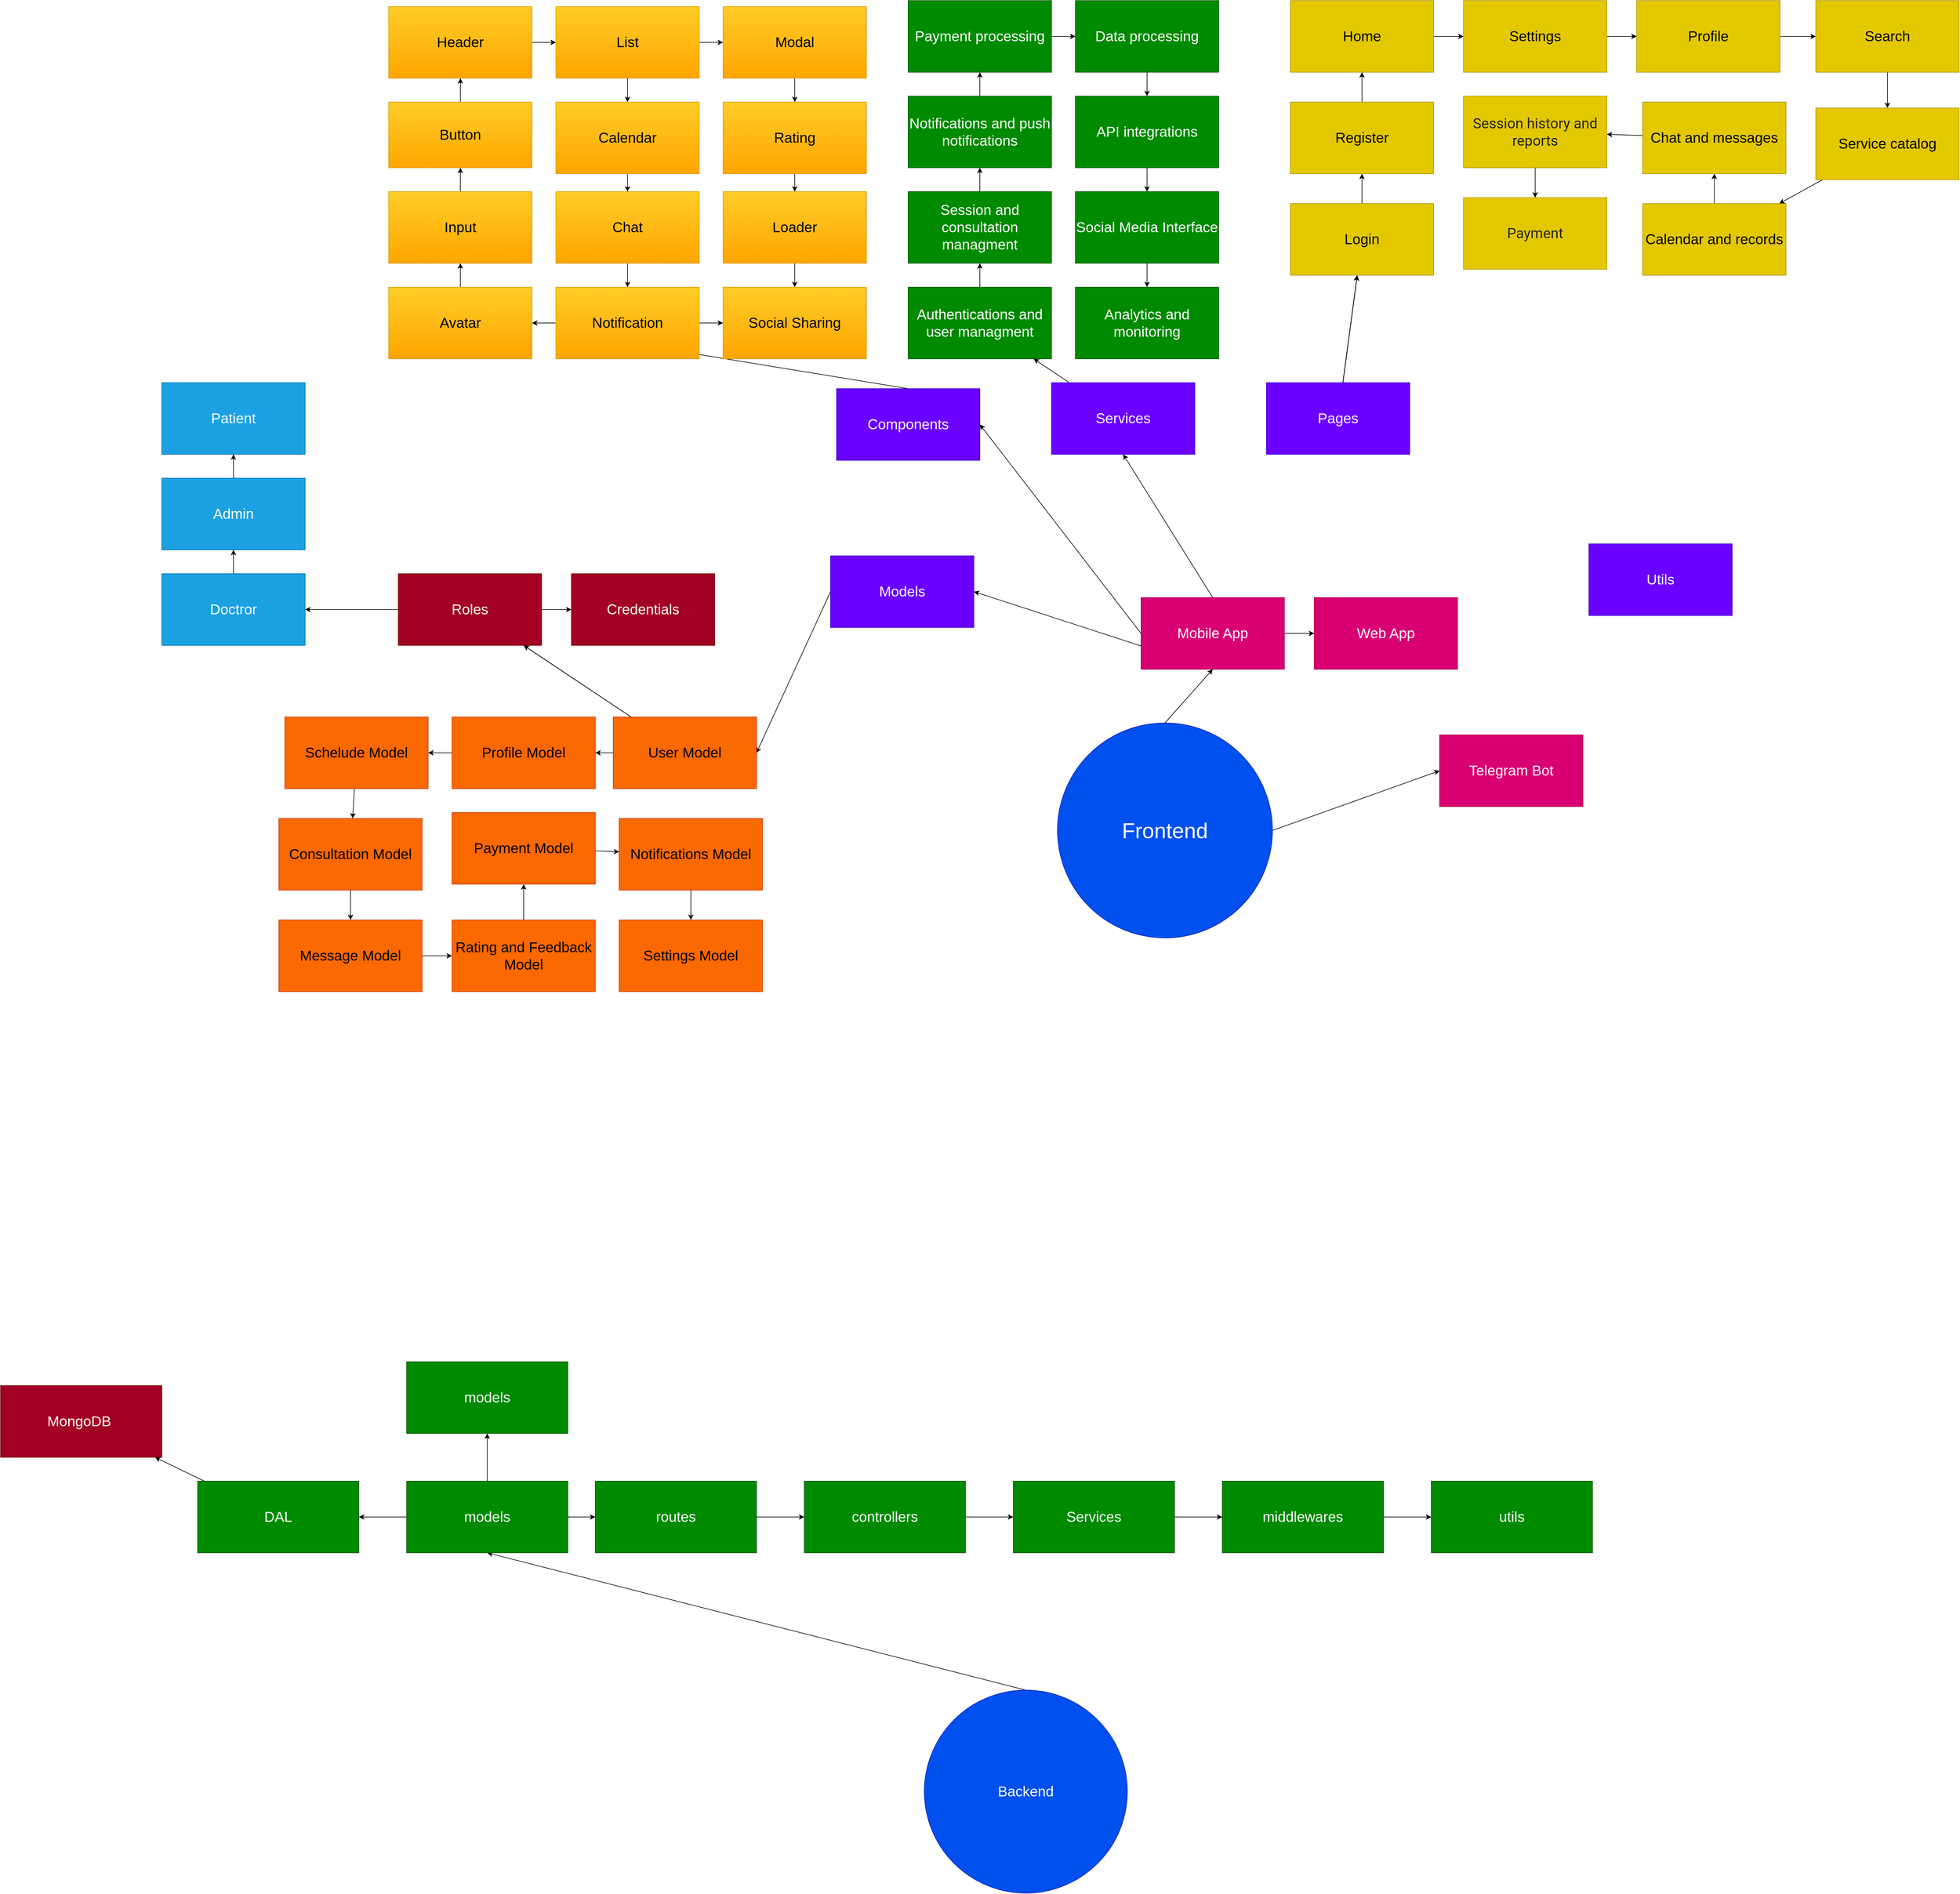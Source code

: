 <mxfile version="21.3.4" type="github">
  <diagram name="Page-1" id="P2r8PQwHnI45jQx_KM-w">
    <mxGraphModel dx="4846" dy="1733" grid="1" gridSize="10" guides="1" tooltips="1" connect="1" arrows="1" fold="1" page="1" pageScale="1" pageWidth="827" pageHeight="1169" math="0" shadow="0">
      <root>
        <mxCell id="0" />
        <mxCell id="1" parent="0" />
        <mxCell id="TerDcBmZPmBYLE99sPcN-188" style="edgeStyle=none;rounded=0;orthogonalLoop=1;jettySize=auto;html=1;exitX=1;exitY=0.5;exitDx=0;exitDy=0;entryX=0;entryY=0.5;entryDx=0;entryDy=0;" edge="1" parent="1" source="TerDcBmZPmBYLE99sPcN-23" target="TerDcBmZPmBYLE99sPcN-183">
          <mxGeometry relative="1" as="geometry" />
        </mxCell>
        <mxCell id="TerDcBmZPmBYLE99sPcN-190" style="edgeStyle=none;rounded=0;orthogonalLoop=1;jettySize=auto;html=1;exitX=0.5;exitY=1;exitDx=0;exitDy=0;entryX=1;entryY=0.5;entryDx=0;entryDy=0;" edge="1" parent="1" source="TerDcBmZPmBYLE99sPcN-23" target="TerDcBmZPmBYLE99sPcN-73">
          <mxGeometry relative="1" as="geometry" />
        </mxCell>
        <mxCell id="TerDcBmZPmBYLE99sPcN-195" style="edgeStyle=none;rounded=0;orthogonalLoop=1;jettySize=auto;html=1;exitX=0;exitY=0.5;exitDx=0;exitDy=0;entryX=1;entryY=0.5;entryDx=0;entryDy=0;" edge="1" parent="1" source="TerDcBmZPmBYLE99sPcN-23" target="TerDcBmZPmBYLE99sPcN-70">
          <mxGeometry relative="1" as="geometry" />
        </mxCell>
        <mxCell id="TerDcBmZPmBYLE99sPcN-227" style="edgeStyle=none;rounded=0;orthogonalLoop=1;jettySize=auto;html=1;exitX=0.5;exitY=0;exitDx=0;exitDy=0;entryX=0.5;entryY=1;entryDx=0;entryDy=0;" edge="1" parent="1" source="TerDcBmZPmBYLE99sPcN-23" target="TerDcBmZPmBYLE99sPcN-76">
          <mxGeometry relative="1" as="geometry" />
        </mxCell>
        <mxCell id="TerDcBmZPmBYLE99sPcN-23" value="&lt;font style=&quot;font-size: 24px;&quot;&gt;Mobile App&lt;/font&gt;" style="rounded=0;whiteSpace=wrap;html=1;fillColor=#d80073;fontColor=#ffffff;strokeColor=#A50040;" vertex="1" parent="1">
          <mxGeometry x="-50" y="1080" width="240" height="120" as="geometry" />
        </mxCell>
        <mxCell id="TerDcBmZPmBYLE99sPcN-67" value="&lt;font style=&quot;font-size: 24px;&quot;&gt;Telegram Bot&lt;/font&gt;" style="rounded=0;whiteSpace=wrap;html=1;fillColor=#d80073;fontColor=#ffffff;strokeColor=#A50040;" vertex="1" parent="1">
          <mxGeometry x="450" y="1310" width="240" height="120" as="geometry" />
        </mxCell>
        <mxCell id="TerDcBmZPmBYLE99sPcN-196" style="edgeStyle=none;rounded=0;orthogonalLoop=1;jettySize=auto;html=1;exitX=0.5;exitY=0;exitDx=0;exitDy=0;entryX=0.417;entryY=0.75;entryDx=0;entryDy=0;entryPerimeter=0;" edge="1" parent="1" source="TerDcBmZPmBYLE99sPcN-70" target="TerDcBmZPmBYLE99sPcN-173">
          <mxGeometry relative="1" as="geometry" />
        </mxCell>
        <mxCell id="TerDcBmZPmBYLE99sPcN-70" value="&lt;span style=&quot;font-size: 24px;&quot;&gt;Components&lt;/span&gt;" style="rounded=0;whiteSpace=wrap;html=1;fillColor=#6a00ff;fontColor=#ffffff;strokeColor=#3700CC;" vertex="1" parent="1">
          <mxGeometry x="-560" y="730" width="240" height="120" as="geometry" />
        </mxCell>
        <mxCell id="TerDcBmZPmBYLE99sPcN-86" value="" style="edgeStyle=none;rounded=0;orthogonalLoop=1;jettySize=auto;html=1;exitX=0;exitY=0.5;exitDx=0;exitDy=0;entryX=1;entryY=0.5;entryDx=0;entryDy=0;" edge="1" parent="1" source="TerDcBmZPmBYLE99sPcN-73" target="TerDcBmZPmBYLE99sPcN-85">
          <mxGeometry relative="1" as="geometry">
            <mxPoint x="-710" y="1340" as="sourcePoint" />
          </mxGeometry>
        </mxCell>
        <mxCell id="TerDcBmZPmBYLE99sPcN-73" value="&lt;span style=&quot;font-size: 24px;&quot;&gt;Models&lt;/span&gt;" style="rounded=0;whiteSpace=wrap;html=1;fillColor=#6a00ff;fontColor=#ffffff;strokeColor=#3700CC;" vertex="1" parent="1">
          <mxGeometry x="-570" y="1010" width="240" height="120" as="geometry" />
        </mxCell>
        <mxCell id="TerDcBmZPmBYLE99sPcN-229" value="" style="edgeStyle=none;rounded=0;orthogonalLoop=1;jettySize=auto;html=1;" edge="1" parent="1" source="TerDcBmZPmBYLE99sPcN-76" target="TerDcBmZPmBYLE99sPcN-228">
          <mxGeometry relative="1" as="geometry" />
        </mxCell>
        <mxCell id="TerDcBmZPmBYLE99sPcN-76" value="&lt;span style=&quot;font-size: 24px;&quot;&gt;Services&lt;/span&gt;" style="rounded=0;whiteSpace=wrap;html=1;fillColor=#6a00ff;fontColor=#ffffff;strokeColor=#3700CC;" vertex="1" parent="1">
          <mxGeometry x="-200" y="720" width="240" height="120" as="geometry" />
        </mxCell>
        <mxCell id="TerDcBmZPmBYLE99sPcN-81" value="&lt;span style=&quot;font-size: 24px;&quot;&gt;Utils&lt;/span&gt;" style="rounded=0;whiteSpace=wrap;html=1;fillColor=#6a00ff;fontColor=#ffffff;strokeColor=#3700CC;" vertex="1" parent="1">
          <mxGeometry x="700" y="990" width="240" height="120" as="geometry" />
        </mxCell>
        <mxCell id="TerDcBmZPmBYLE99sPcN-89" value="" style="edgeStyle=none;rounded=0;orthogonalLoop=1;jettySize=auto;html=1;" edge="1" parent="1" source="TerDcBmZPmBYLE99sPcN-90" target="TerDcBmZPmBYLE99sPcN-87">
          <mxGeometry relative="1" as="geometry" />
        </mxCell>
        <mxCell id="TerDcBmZPmBYLE99sPcN-91" value="" style="edgeStyle=none;rounded=0;orthogonalLoop=1;jettySize=auto;html=1;" edge="1" parent="1" source="TerDcBmZPmBYLE99sPcN-85" target="TerDcBmZPmBYLE99sPcN-90">
          <mxGeometry relative="1" as="geometry" />
        </mxCell>
        <mxCell id="TerDcBmZPmBYLE99sPcN-107" value="" style="edgeStyle=none;rounded=0;orthogonalLoop=1;jettySize=auto;html=1;" edge="1" parent="1" source="TerDcBmZPmBYLE99sPcN-85" target="TerDcBmZPmBYLE99sPcN-106">
          <mxGeometry relative="1" as="geometry" />
        </mxCell>
        <mxCell id="TerDcBmZPmBYLE99sPcN-85" value="&lt;span style=&quot;font-size: 24px;&quot;&gt;User Model&lt;/span&gt;" style="rounded=0;whiteSpace=wrap;html=1;fillColor=#fa6800;fontColor=#000000;strokeColor=#C73500;" vertex="1" parent="1">
          <mxGeometry x="-934" y="1280" width="240" height="120" as="geometry" />
        </mxCell>
        <mxCell id="TerDcBmZPmBYLE99sPcN-87" value="&lt;span style=&quot;font-size: 24px;&quot;&gt;Credentials&lt;/span&gt;" style="rounded=0;whiteSpace=wrap;html=1;fillColor=#a20025;fontColor=#ffffff;strokeColor=#6F0000;" vertex="1" parent="1">
          <mxGeometry x="-1004" y="1040" width="240" height="120" as="geometry" />
        </mxCell>
        <mxCell id="TerDcBmZPmBYLE99sPcN-194" style="edgeStyle=none;rounded=0;orthogonalLoop=1;jettySize=auto;html=1;exitX=0.5;exitY=0;exitDx=0;exitDy=0;entryX=0.5;entryY=1;entryDx=0;entryDy=0;" edge="1" parent="1" source="TerDcBmZPmBYLE99sPcN-92" target="TerDcBmZPmBYLE99sPcN-97">
          <mxGeometry relative="1" as="geometry" />
        </mxCell>
        <mxCell id="TerDcBmZPmBYLE99sPcN-92" value="&lt;span style=&quot;font-size: 24px;&quot;&gt;Admin&lt;/span&gt;" style="rounded=0;whiteSpace=wrap;html=1;fillColor=#1ba1e2;fontColor=#ffffff;strokeColor=#006EAF;" vertex="1" parent="1">
          <mxGeometry x="-1690" y="880" width="240" height="120" as="geometry" />
        </mxCell>
        <mxCell id="TerDcBmZPmBYLE99sPcN-193" style="edgeStyle=none;rounded=0;orthogonalLoop=1;jettySize=auto;html=1;exitX=0.5;exitY=0;exitDx=0;exitDy=0;entryX=0.5;entryY=1;entryDx=0;entryDy=0;" edge="1" parent="1" source="TerDcBmZPmBYLE99sPcN-95" target="TerDcBmZPmBYLE99sPcN-92">
          <mxGeometry relative="1" as="geometry" />
        </mxCell>
        <mxCell id="TerDcBmZPmBYLE99sPcN-95" value="&lt;span style=&quot;font-size: 24px;&quot;&gt;Doctror&lt;/span&gt;" style="rounded=0;whiteSpace=wrap;html=1;fillColor=#1ba1e2;fontColor=#ffffff;strokeColor=#006EAF;" vertex="1" parent="1">
          <mxGeometry x="-1690" y="1040" width="240" height="120" as="geometry" />
        </mxCell>
        <mxCell id="TerDcBmZPmBYLE99sPcN-97" value="&lt;span style=&quot;font-size: 24px;&quot;&gt;Patient&lt;/span&gt;" style="rounded=0;whiteSpace=wrap;html=1;fillColor=#1ba1e2;fontColor=#ffffff;strokeColor=#006EAF;" vertex="1" parent="1">
          <mxGeometry x="-1690" y="720" width="240" height="120" as="geometry" />
        </mxCell>
        <mxCell id="TerDcBmZPmBYLE99sPcN-109" value="" style="edgeStyle=none;rounded=0;orthogonalLoop=1;jettySize=auto;html=1;" edge="1" parent="1" source="TerDcBmZPmBYLE99sPcN-106" target="TerDcBmZPmBYLE99sPcN-108">
          <mxGeometry relative="1" as="geometry" />
        </mxCell>
        <mxCell id="TerDcBmZPmBYLE99sPcN-106" value="&lt;span style=&quot;font-size: 24px;&quot;&gt;Profile Model&lt;/span&gt;" style="rounded=0;whiteSpace=wrap;html=1;fillColor=#fa6800;fontColor=#000000;strokeColor=#C73500;" vertex="1" parent="1">
          <mxGeometry x="-1204" y="1280" width="240" height="120" as="geometry" />
        </mxCell>
        <mxCell id="TerDcBmZPmBYLE99sPcN-116" value="" style="edgeStyle=none;rounded=0;orthogonalLoop=1;jettySize=auto;html=1;" edge="1" parent="1" source="TerDcBmZPmBYLE99sPcN-108" target="TerDcBmZPmBYLE99sPcN-115">
          <mxGeometry relative="1" as="geometry" />
        </mxCell>
        <mxCell id="TerDcBmZPmBYLE99sPcN-108" value="&lt;span style=&quot;font-size: 24px;&quot;&gt;Schelude Model&lt;/span&gt;" style="rounded=0;whiteSpace=wrap;html=1;fillColor=#fa6800;fontColor=#000000;strokeColor=#C73500;" vertex="1" parent="1">
          <mxGeometry x="-1484" y="1280" width="240" height="120" as="geometry" />
        </mxCell>
        <mxCell id="TerDcBmZPmBYLE99sPcN-118" value="" style="edgeStyle=none;rounded=0;orthogonalLoop=1;jettySize=auto;html=1;" edge="1" parent="1" source="TerDcBmZPmBYLE99sPcN-115" target="TerDcBmZPmBYLE99sPcN-117">
          <mxGeometry relative="1" as="geometry" />
        </mxCell>
        <mxCell id="TerDcBmZPmBYLE99sPcN-115" value="&lt;font style=&quot;font-size: 24px;&quot;&gt;Consultation Model&lt;/font&gt;" style="rounded=0;whiteSpace=wrap;html=1;fillColor=#fa6800;fontColor=#000000;strokeColor=#C73500;" vertex="1" parent="1">
          <mxGeometry x="-1494" y="1450" width="240" height="120" as="geometry" />
        </mxCell>
        <mxCell id="TerDcBmZPmBYLE99sPcN-120" value="" style="edgeStyle=none;rounded=0;orthogonalLoop=1;jettySize=auto;html=1;" edge="1" parent="1" source="TerDcBmZPmBYLE99sPcN-117" target="TerDcBmZPmBYLE99sPcN-119">
          <mxGeometry relative="1" as="geometry" />
        </mxCell>
        <mxCell id="TerDcBmZPmBYLE99sPcN-117" value="&lt;font style=&quot;font-size: 24px;&quot;&gt;Message Model&lt;/font&gt;" style="rounded=0;whiteSpace=wrap;html=1;fillColor=#fa6800;fontColor=#000000;strokeColor=#C73500;" vertex="1" parent="1">
          <mxGeometry x="-1494" y="1620" width="240" height="120" as="geometry" />
        </mxCell>
        <mxCell id="TerDcBmZPmBYLE99sPcN-122" value="" style="edgeStyle=none;rounded=0;orthogonalLoop=1;jettySize=auto;html=1;" edge="1" parent="1" source="TerDcBmZPmBYLE99sPcN-119" target="TerDcBmZPmBYLE99sPcN-121">
          <mxGeometry relative="1" as="geometry" />
        </mxCell>
        <mxCell id="TerDcBmZPmBYLE99sPcN-119" value="&lt;font style=&quot;font-size: 24px;&quot;&gt;Rating and Feedback Model&lt;/font&gt;" style="rounded=0;whiteSpace=wrap;html=1;fillColor=#fa6800;fontColor=#000000;strokeColor=#C73500;" vertex="1" parent="1">
          <mxGeometry x="-1204" y="1620" width="240" height="120" as="geometry" />
        </mxCell>
        <mxCell id="TerDcBmZPmBYLE99sPcN-124" value="" style="edgeStyle=none;rounded=0;orthogonalLoop=1;jettySize=auto;html=1;" edge="1" parent="1" source="TerDcBmZPmBYLE99sPcN-121" target="TerDcBmZPmBYLE99sPcN-123">
          <mxGeometry relative="1" as="geometry" />
        </mxCell>
        <mxCell id="TerDcBmZPmBYLE99sPcN-121" value="&lt;font style=&quot;font-size: 24px;&quot;&gt;Payment Model&lt;/font&gt;" style="rounded=0;whiteSpace=wrap;html=1;fillColor=#fa6800;fontColor=#000000;strokeColor=#C73500;" vertex="1" parent="1">
          <mxGeometry x="-1204" y="1440" width="240" height="120" as="geometry" />
        </mxCell>
        <mxCell id="TerDcBmZPmBYLE99sPcN-126" value="" style="edgeStyle=none;rounded=0;orthogonalLoop=1;jettySize=auto;html=1;" edge="1" parent="1" source="TerDcBmZPmBYLE99sPcN-123" target="TerDcBmZPmBYLE99sPcN-125">
          <mxGeometry relative="1" as="geometry" />
        </mxCell>
        <mxCell id="TerDcBmZPmBYLE99sPcN-123" value="&lt;font style=&quot;font-size: 24px;&quot;&gt;Notifications Model&lt;/font&gt;" style="rounded=0;whiteSpace=wrap;html=1;fillColor=#fa6800;fontColor=#000000;strokeColor=#C73500;" vertex="1" parent="1">
          <mxGeometry x="-924" y="1450" width="240" height="120" as="geometry" />
        </mxCell>
        <mxCell id="TerDcBmZPmBYLE99sPcN-125" value="&lt;font style=&quot;font-size: 24px;&quot;&gt;Settings Model&lt;/font&gt;" style="rounded=0;whiteSpace=wrap;html=1;fillColor=#fa6800;fontColor=#000000;strokeColor=#C73500;" vertex="1" parent="1">
          <mxGeometry x="-924" y="1620" width="240" height="120" as="geometry" />
        </mxCell>
        <mxCell id="TerDcBmZPmBYLE99sPcN-135" value="" style="edgeStyle=none;rounded=0;orthogonalLoop=1;jettySize=auto;html=1;" edge="1" parent="1" source="TerDcBmZPmBYLE99sPcN-131" target="TerDcBmZPmBYLE99sPcN-134">
          <mxGeometry relative="1" as="geometry" />
        </mxCell>
        <mxCell id="TerDcBmZPmBYLE99sPcN-136" value="" style="edgeStyle=none;rounded=0;orthogonalLoop=1;jettySize=auto;html=1;" edge="1" parent="1" source="TerDcBmZPmBYLE99sPcN-131" target="TerDcBmZPmBYLE99sPcN-134">
          <mxGeometry relative="1" as="geometry" />
        </mxCell>
        <mxCell id="TerDcBmZPmBYLE99sPcN-137" value="" style="edgeStyle=none;rounded=0;orthogonalLoop=1;jettySize=auto;html=1;" edge="1" parent="1" source="TerDcBmZPmBYLE99sPcN-131" target="TerDcBmZPmBYLE99sPcN-134">
          <mxGeometry relative="1" as="geometry" />
        </mxCell>
        <mxCell id="TerDcBmZPmBYLE99sPcN-131" value="&lt;span style=&quot;font-size: 24px;&quot;&gt;Pages&lt;/span&gt;" style="rounded=0;whiteSpace=wrap;html=1;fillColor=#6a00ff;fontColor=#ffffff;strokeColor=#3700CC;" vertex="1" parent="1">
          <mxGeometry x="160" y="720" width="240" height="120" as="geometry" />
        </mxCell>
        <mxCell id="TerDcBmZPmBYLE99sPcN-139" value="" style="edgeStyle=none;rounded=0;orthogonalLoop=1;jettySize=auto;html=1;" edge="1" parent="1" source="TerDcBmZPmBYLE99sPcN-134" target="TerDcBmZPmBYLE99sPcN-138">
          <mxGeometry relative="1" as="geometry" />
        </mxCell>
        <mxCell id="TerDcBmZPmBYLE99sPcN-134" value="&lt;span style=&quot;font-size: 24px;&quot;&gt;Login&lt;/span&gt;" style="rounded=0;whiteSpace=wrap;html=1;fillColor=#e3c800;fontColor=#000000;strokeColor=#B09500;" vertex="1" parent="1">
          <mxGeometry x="200" y="420" width="240" height="120" as="geometry" />
        </mxCell>
        <mxCell id="TerDcBmZPmBYLE99sPcN-141" value="" style="edgeStyle=none;rounded=0;orthogonalLoop=1;jettySize=auto;html=1;" edge="1" parent="1" source="TerDcBmZPmBYLE99sPcN-138" target="TerDcBmZPmBYLE99sPcN-140">
          <mxGeometry relative="1" as="geometry" />
        </mxCell>
        <mxCell id="TerDcBmZPmBYLE99sPcN-138" value="&lt;span style=&quot;font-size: 24px;&quot;&gt;Register&lt;/span&gt;" style="rounded=0;whiteSpace=wrap;html=1;fillColor=#e3c800;fontColor=#000000;strokeColor=#B09500;" vertex="1" parent="1">
          <mxGeometry x="200" y="250" width="240" height="120" as="geometry" />
        </mxCell>
        <mxCell id="TerDcBmZPmBYLE99sPcN-143" value="" style="edgeStyle=none;rounded=0;orthogonalLoop=1;jettySize=auto;html=1;" edge="1" parent="1" source="TerDcBmZPmBYLE99sPcN-140" target="TerDcBmZPmBYLE99sPcN-142">
          <mxGeometry relative="1" as="geometry" />
        </mxCell>
        <mxCell id="TerDcBmZPmBYLE99sPcN-140" value="&lt;span style=&quot;font-size: 24px;&quot;&gt;Home&lt;/span&gt;" style="rounded=0;whiteSpace=wrap;html=1;fillColor=#e3c800;fontColor=#000000;strokeColor=#B09500;" vertex="1" parent="1">
          <mxGeometry x="200" y="80" width="240" height="120" as="geometry" />
        </mxCell>
        <mxCell id="TerDcBmZPmBYLE99sPcN-145" value="" style="edgeStyle=none;rounded=0;orthogonalLoop=1;jettySize=auto;html=1;" edge="1" parent="1" source="TerDcBmZPmBYLE99sPcN-142" target="TerDcBmZPmBYLE99sPcN-144">
          <mxGeometry relative="1" as="geometry" />
        </mxCell>
        <mxCell id="TerDcBmZPmBYLE99sPcN-142" value="&lt;span style=&quot;font-size: 24px;&quot;&gt;Settings&lt;/span&gt;" style="rounded=0;whiteSpace=wrap;html=1;fillColor=#e3c800;fontColor=#000000;strokeColor=#B09500;" vertex="1" parent="1">
          <mxGeometry x="490" y="80" width="240" height="120" as="geometry" />
        </mxCell>
        <mxCell id="TerDcBmZPmBYLE99sPcN-148" value="" style="edgeStyle=none;rounded=0;orthogonalLoop=1;jettySize=auto;html=1;" edge="1" parent="1" source="TerDcBmZPmBYLE99sPcN-144" target="TerDcBmZPmBYLE99sPcN-147">
          <mxGeometry relative="1" as="geometry" />
        </mxCell>
        <mxCell id="TerDcBmZPmBYLE99sPcN-144" value="&lt;span style=&quot;font-size: 24px;&quot;&gt;Profile&lt;/span&gt;" style="rounded=0;whiteSpace=wrap;html=1;fillColor=#e3c800;fontColor=#000000;strokeColor=#B09500;" vertex="1" parent="1">
          <mxGeometry x="780" y="80" width="240" height="120" as="geometry" />
        </mxCell>
        <mxCell id="TerDcBmZPmBYLE99sPcN-146" value="" style="edgeStyle=none;rounded=0;orthogonalLoop=1;jettySize=auto;html=1;" edge="1" parent="1" source="TerDcBmZPmBYLE99sPcN-85" target="TerDcBmZPmBYLE99sPcN-90">
          <mxGeometry relative="1" as="geometry">
            <mxPoint x="-1204" y="883" as="sourcePoint" />
            <mxPoint x="-794" y="687" as="targetPoint" />
          </mxGeometry>
        </mxCell>
        <mxCell id="TerDcBmZPmBYLE99sPcN-192" style="edgeStyle=none;rounded=0;orthogonalLoop=1;jettySize=auto;html=1;exitX=0;exitY=0.5;exitDx=0;exitDy=0;entryX=1;entryY=0.5;entryDx=0;entryDy=0;" edge="1" parent="1" source="TerDcBmZPmBYLE99sPcN-90" target="TerDcBmZPmBYLE99sPcN-95">
          <mxGeometry relative="1" as="geometry" />
        </mxCell>
        <mxCell id="TerDcBmZPmBYLE99sPcN-90" value="&lt;span style=&quot;font-size: 24px;&quot;&gt;Roles&lt;/span&gt;" style="rounded=0;whiteSpace=wrap;html=1;fillColor=#a20025;fontColor=#ffffff;strokeColor=#6F0000;" vertex="1" parent="1">
          <mxGeometry x="-1294" y="1040" width="240" height="120" as="geometry" />
        </mxCell>
        <mxCell id="TerDcBmZPmBYLE99sPcN-150" value="" style="edgeStyle=none;rounded=0;orthogonalLoop=1;jettySize=auto;html=1;" edge="1" parent="1" source="TerDcBmZPmBYLE99sPcN-147" target="TerDcBmZPmBYLE99sPcN-149">
          <mxGeometry relative="1" as="geometry" />
        </mxCell>
        <mxCell id="TerDcBmZPmBYLE99sPcN-147" value="&lt;span style=&quot;font-size: 24px;&quot;&gt;Search&lt;/span&gt;" style="rounded=0;whiteSpace=wrap;html=1;fillColor=#e3c800;fontColor=#000000;strokeColor=#B09500;" vertex="1" parent="1">
          <mxGeometry x="1080" y="80" width="240" height="120" as="geometry" />
        </mxCell>
        <mxCell id="TerDcBmZPmBYLE99sPcN-152" value="" style="edgeStyle=none;rounded=0;orthogonalLoop=1;jettySize=auto;html=1;" edge="1" parent="1" source="TerDcBmZPmBYLE99sPcN-149" target="TerDcBmZPmBYLE99sPcN-151">
          <mxGeometry relative="1" as="geometry" />
        </mxCell>
        <mxCell id="TerDcBmZPmBYLE99sPcN-149" value="&lt;font style=&quot;font-size: 24px;&quot;&gt;Service catalog&lt;/font&gt;" style="rounded=0;whiteSpace=wrap;html=1;fillColor=#e3c800;fontColor=#000000;strokeColor=#B09500;" vertex="1" parent="1">
          <mxGeometry x="1080" y="260" width="240" height="120" as="geometry" />
        </mxCell>
        <mxCell id="TerDcBmZPmBYLE99sPcN-154" value="" style="edgeStyle=none;rounded=0;orthogonalLoop=1;jettySize=auto;html=1;" edge="1" parent="1" source="TerDcBmZPmBYLE99sPcN-151" target="TerDcBmZPmBYLE99sPcN-153">
          <mxGeometry relative="1" as="geometry" />
        </mxCell>
        <mxCell id="TerDcBmZPmBYLE99sPcN-151" value="&lt;font style=&quot;font-size: 24px;&quot;&gt;Calendar and records&lt;/font&gt;" style="rounded=0;whiteSpace=wrap;html=1;fillColor=#e3c800;fontColor=#000000;strokeColor=#B09500;" vertex="1" parent="1">
          <mxGeometry x="790" y="420" width="240" height="120" as="geometry" />
        </mxCell>
        <mxCell id="TerDcBmZPmBYLE99sPcN-156" value="" style="edgeStyle=none;rounded=0;orthogonalLoop=1;jettySize=auto;html=1;" edge="1" parent="1" source="TerDcBmZPmBYLE99sPcN-153" target="TerDcBmZPmBYLE99sPcN-155">
          <mxGeometry relative="1" as="geometry" />
        </mxCell>
        <mxCell id="TerDcBmZPmBYLE99sPcN-153" value="&lt;font style=&quot;font-size: 24px;&quot;&gt;Chat and messages&lt;/font&gt;" style="rounded=0;whiteSpace=wrap;html=1;fillColor=#e3c800;fontColor=#000000;strokeColor=#B09500;" vertex="1" parent="1">
          <mxGeometry x="790" y="250" width="240" height="120" as="geometry" />
        </mxCell>
        <mxCell id="TerDcBmZPmBYLE99sPcN-158" value="" style="edgeStyle=none;rounded=0;orthogonalLoop=1;jettySize=auto;html=1;" edge="1" parent="1" source="TerDcBmZPmBYLE99sPcN-155" target="TerDcBmZPmBYLE99sPcN-157">
          <mxGeometry relative="1" as="geometry" />
        </mxCell>
        <mxCell id="TerDcBmZPmBYLE99sPcN-155" value="&lt;div style=&quot;display: inline; margin: 5px auto; padding: 5px 0px; color: rgb(37, 37, 37); font-family: Roboto, arial, sans-serif; text-align: start;&quot; class=&quot;gtx-body&quot;&gt;&lt;font style=&quot;font-size: 24px;&quot;&gt;Session history and reports&lt;/font&gt;&lt;/div&gt;" style="rounded=0;whiteSpace=wrap;html=1;fillColor=#e3c800;fontColor=#000000;strokeColor=#B09500;" vertex="1" parent="1">
          <mxGeometry x="490" y="240" width="240" height="120" as="geometry" />
        </mxCell>
        <mxCell id="TerDcBmZPmBYLE99sPcN-157" value="&lt;div style=&quot;display: inline; margin: 5px auto; padding: 5px 0px; color: rgb(37, 37, 37); font-family: Roboto, arial, sans-serif; text-align: start;&quot; class=&quot;gtx-body&quot;&gt;&lt;font style=&quot;font-size: 24px;&quot;&gt;Payment&lt;/font&gt;&lt;/div&gt;" style="rounded=0;whiteSpace=wrap;html=1;fillColor=#e3c800;fontColor=#000000;strokeColor=#B09500;" vertex="1" parent="1">
          <mxGeometry x="490" y="410" width="240" height="120" as="geometry" />
        </mxCell>
        <mxCell id="TerDcBmZPmBYLE99sPcN-168" value="" style="edgeStyle=none;rounded=0;orthogonalLoop=1;jettySize=auto;html=1;" edge="1" parent="1" source="TerDcBmZPmBYLE99sPcN-159" target="TerDcBmZPmBYLE99sPcN-167">
          <mxGeometry relative="1" as="geometry" />
        </mxCell>
        <mxCell id="TerDcBmZPmBYLE99sPcN-159" value="&lt;font color=&quot;#000000&quot;&gt;&lt;span style=&quot;font-size: 24px;&quot;&gt;Header&lt;/span&gt;&lt;/font&gt;" style="rounded=0;whiteSpace=wrap;html=1;fillColor=#ffcd28;strokeColor=#d79b00;gradientColor=#ffa500;" vertex="1" parent="1">
          <mxGeometry x="-1310" y="90" width="240" height="120" as="geometry" />
        </mxCell>
        <mxCell id="TerDcBmZPmBYLE99sPcN-201" value="" style="edgeStyle=none;rounded=0;orthogonalLoop=1;jettySize=auto;html=1;" edge="1" parent="1" source="TerDcBmZPmBYLE99sPcN-161" target="TerDcBmZPmBYLE99sPcN-159">
          <mxGeometry relative="1" as="geometry" />
        </mxCell>
        <mxCell id="TerDcBmZPmBYLE99sPcN-161" value="&lt;font color=&quot;#000000&quot;&gt;&lt;span style=&quot;font-size: 24px;&quot;&gt;Button&lt;/span&gt;&lt;/font&gt;" style="rounded=0;whiteSpace=wrap;html=1;fillColor=#ffcd28;strokeColor=#d79b00;gradientColor=#ffa500;" vertex="1" parent="1">
          <mxGeometry x="-1310" y="250" width="240" height="110" as="geometry" />
        </mxCell>
        <mxCell id="TerDcBmZPmBYLE99sPcN-200" value="" style="edgeStyle=none;rounded=0;orthogonalLoop=1;jettySize=auto;html=1;" edge="1" parent="1" source="TerDcBmZPmBYLE99sPcN-163" target="TerDcBmZPmBYLE99sPcN-161">
          <mxGeometry relative="1" as="geometry" />
        </mxCell>
        <mxCell id="TerDcBmZPmBYLE99sPcN-163" value="&lt;font color=&quot;#000000&quot;&gt;&lt;span style=&quot;font-size: 24px;&quot;&gt;Input&lt;/span&gt;&lt;/font&gt;" style="rounded=0;whiteSpace=wrap;html=1;fillColor=#ffcd28;strokeColor=#d79b00;gradientColor=#ffa500;" vertex="1" parent="1">
          <mxGeometry x="-1310" y="400" width="240" height="120" as="geometry" />
        </mxCell>
        <mxCell id="TerDcBmZPmBYLE99sPcN-199" style="edgeStyle=none;rounded=0;orthogonalLoop=1;jettySize=auto;html=1;exitX=0.5;exitY=0;exitDx=0;exitDy=0;entryX=0.5;entryY=1;entryDx=0;entryDy=0;" edge="1" parent="1" source="TerDcBmZPmBYLE99sPcN-165" target="TerDcBmZPmBYLE99sPcN-163">
          <mxGeometry relative="1" as="geometry" />
        </mxCell>
        <mxCell id="TerDcBmZPmBYLE99sPcN-165" value="&lt;font color=&quot;#000000&quot;&gt;&lt;span style=&quot;font-size: 24px;&quot;&gt;Avatar&lt;/span&gt;&lt;/font&gt;" style="rounded=0;whiteSpace=wrap;html=1;fillColor=#ffcd28;strokeColor=#d79b00;gradientColor=#ffa500;" vertex="1" parent="1">
          <mxGeometry x="-1310" y="560" width="240" height="120" as="geometry" />
        </mxCell>
        <mxCell id="TerDcBmZPmBYLE99sPcN-170" value="" style="edgeStyle=none;rounded=0;orthogonalLoop=1;jettySize=auto;html=1;" edge="1" parent="1" source="TerDcBmZPmBYLE99sPcN-167" target="TerDcBmZPmBYLE99sPcN-169">
          <mxGeometry relative="1" as="geometry" />
        </mxCell>
        <mxCell id="TerDcBmZPmBYLE99sPcN-176" value="" style="edgeStyle=none;rounded=0;orthogonalLoop=1;jettySize=auto;html=1;" edge="1" parent="1" source="TerDcBmZPmBYLE99sPcN-167" target="TerDcBmZPmBYLE99sPcN-175">
          <mxGeometry relative="1" as="geometry" />
        </mxCell>
        <mxCell id="TerDcBmZPmBYLE99sPcN-167" value="&lt;font color=&quot;#000000&quot;&gt;&lt;span style=&quot;font-size: 24px;&quot;&gt;List&lt;/span&gt;&lt;/font&gt;" style="rounded=0;whiteSpace=wrap;html=1;fillColor=#ffcd28;strokeColor=#d79b00;gradientColor=#ffa500;" vertex="1" parent="1">
          <mxGeometry x="-1030" y="90" width="240" height="120" as="geometry" />
        </mxCell>
        <mxCell id="TerDcBmZPmBYLE99sPcN-172" value="" style="edgeStyle=none;rounded=0;orthogonalLoop=1;jettySize=auto;html=1;" edge="1" parent="1" source="TerDcBmZPmBYLE99sPcN-169" target="TerDcBmZPmBYLE99sPcN-171">
          <mxGeometry relative="1" as="geometry" />
        </mxCell>
        <mxCell id="TerDcBmZPmBYLE99sPcN-169" value="&lt;font color=&quot;#000000&quot;&gt;&lt;span style=&quot;font-size: 24px;&quot;&gt;Calendar&lt;/span&gt;&lt;/font&gt;" style="rounded=0;whiteSpace=wrap;html=1;fillColor=#ffcd28;strokeColor=#d79b00;gradientColor=#ffa500;" vertex="1" parent="1">
          <mxGeometry x="-1030" y="250" width="240" height="120" as="geometry" />
        </mxCell>
        <mxCell id="TerDcBmZPmBYLE99sPcN-202" value="" style="edgeStyle=none;rounded=0;orthogonalLoop=1;jettySize=auto;html=1;" edge="1" parent="1" source="TerDcBmZPmBYLE99sPcN-171" target="TerDcBmZPmBYLE99sPcN-173">
          <mxGeometry relative="1" as="geometry" />
        </mxCell>
        <mxCell id="TerDcBmZPmBYLE99sPcN-171" value="&lt;font color=&quot;#000000&quot;&gt;&lt;span style=&quot;font-size: 24px;&quot;&gt;Chat&lt;/span&gt;&lt;/font&gt;" style="rounded=0;whiteSpace=wrap;html=1;fillColor=#ffcd28;strokeColor=#d79b00;gradientColor=#ffa500;" vertex="1" parent="1">
          <mxGeometry x="-1030" y="400" width="240" height="120" as="geometry" />
        </mxCell>
        <mxCell id="TerDcBmZPmBYLE99sPcN-197" style="edgeStyle=none;rounded=0;orthogonalLoop=1;jettySize=auto;html=1;exitX=0;exitY=0.5;exitDx=0;exitDy=0;entryX=1;entryY=0.5;entryDx=0;entryDy=0;" edge="1" parent="1" source="TerDcBmZPmBYLE99sPcN-173" target="TerDcBmZPmBYLE99sPcN-165">
          <mxGeometry relative="1" as="geometry" />
        </mxCell>
        <mxCell id="TerDcBmZPmBYLE99sPcN-198" style="edgeStyle=none;rounded=0;orthogonalLoop=1;jettySize=auto;html=1;exitX=1;exitY=0.5;exitDx=0;exitDy=0;entryX=0;entryY=0.5;entryDx=0;entryDy=0;" edge="1" parent="1" source="TerDcBmZPmBYLE99sPcN-173" target="TerDcBmZPmBYLE99sPcN-181">
          <mxGeometry relative="1" as="geometry" />
        </mxCell>
        <mxCell id="TerDcBmZPmBYLE99sPcN-173" value="&lt;font color=&quot;#000000&quot;&gt;&lt;span style=&quot;font-size: 24px;&quot;&gt;Notification&lt;/span&gt;&lt;/font&gt;" style="rounded=0;whiteSpace=wrap;html=1;fillColor=#ffcd28;strokeColor=#d79b00;gradientColor=#ffa500;" vertex="1" parent="1">
          <mxGeometry x="-1030" y="560" width="240" height="120" as="geometry" />
        </mxCell>
        <mxCell id="TerDcBmZPmBYLE99sPcN-178" value="" style="edgeStyle=none;rounded=0;orthogonalLoop=1;jettySize=auto;html=1;" edge="1" parent="1" source="TerDcBmZPmBYLE99sPcN-175" target="TerDcBmZPmBYLE99sPcN-177">
          <mxGeometry relative="1" as="geometry" />
        </mxCell>
        <mxCell id="TerDcBmZPmBYLE99sPcN-175" value="&lt;font color=&quot;#000000&quot;&gt;&lt;span style=&quot;font-size: 24px;&quot;&gt;Modal&lt;/span&gt;&lt;/font&gt;" style="rounded=0;whiteSpace=wrap;html=1;fillColor=#ffcd28;strokeColor=#d79b00;gradientColor=#ffa500;" vertex="1" parent="1">
          <mxGeometry x="-750" y="90" width="240" height="120" as="geometry" />
        </mxCell>
        <mxCell id="TerDcBmZPmBYLE99sPcN-180" value="" style="edgeStyle=none;rounded=0;orthogonalLoop=1;jettySize=auto;html=1;" edge="1" parent="1" source="TerDcBmZPmBYLE99sPcN-177" target="TerDcBmZPmBYLE99sPcN-179">
          <mxGeometry relative="1" as="geometry" />
        </mxCell>
        <mxCell id="TerDcBmZPmBYLE99sPcN-177" value="&lt;font color=&quot;#000000&quot;&gt;&lt;span style=&quot;font-size: 24px;&quot;&gt;Rating&lt;/span&gt;&lt;/font&gt;" style="rounded=0;whiteSpace=wrap;html=1;fillColor=#ffcd28;strokeColor=#d79b00;gradientColor=#ffa500;" vertex="1" parent="1">
          <mxGeometry x="-750" y="250" width="240" height="120" as="geometry" />
        </mxCell>
        <mxCell id="TerDcBmZPmBYLE99sPcN-203" style="edgeStyle=none;rounded=0;orthogonalLoop=1;jettySize=auto;html=1;exitX=0.5;exitY=1;exitDx=0;exitDy=0;entryX=0.5;entryY=0;entryDx=0;entryDy=0;" edge="1" parent="1" source="TerDcBmZPmBYLE99sPcN-179" target="TerDcBmZPmBYLE99sPcN-181">
          <mxGeometry relative="1" as="geometry" />
        </mxCell>
        <mxCell id="TerDcBmZPmBYLE99sPcN-179" value="&lt;font color=&quot;#000000&quot;&gt;&lt;span style=&quot;font-size: 24px;&quot;&gt;Loader&lt;/span&gt;&lt;/font&gt;" style="rounded=0;whiteSpace=wrap;html=1;fillColor=#ffcd28;strokeColor=#d79b00;gradientColor=#ffa500;" vertex="1" parent="1">
          <mxGeometry x="-750" y="400" width="240" height="120" as="geometry" />
        </mxCell>
        <mxCell id="TerDcBmZPmBYLE99sPcN-181" value="&lt;font color=&quot;#000000&quot;&gt;&lt;span style=&quot;font-size: 24px;&quot;&gt;Social Sharing&lt;/span&gt;&lt;/font&gt;" style="rounded=0;whiteSpace=wrap;html=1;fillColor=#ffcd28;strokeColor=#d79b00;gradientColor=#ffa500;" vertex="1" parent="1">
          <mxGeometry x="-750" y="560" width="240" height="120" as="geometry" />
        </mxCell>
        <mxCell id="TerDcBmZPmBYLE99sPcN-183" value="&lt;span style=&quot;font-size: 24px;&quot;&gt;Web App&lt;/span&gt;" style="rounded=0;whiteSpace=wrap;html=1;fillColor=#d80073;fontColor=#ffffff;strokeColor=#A50040;" vertex="1" parent="1">
          <mxGeometry x="240" y="1080" width="240" height="120" as="geometry" />
        </mxCell>
        <mxCell id="TerDcBmZPmBYLE99sPcN-231" value="" style="edgeStyle=none;rounded=0;orthogonalLoop=1;jettySize=auto;html=1;" edge="1" parent="1" source="TerDcBmZPmBYLE99sPcN-228" target="TerDcBmZPmBYLE99sPcN-230">
          <mxGeometry relative="1" as="geometry" />
        </mxCell>
        <mxCell id="TerDcBmZPmBYLE99sPcN-228" value="&lt;span style=&quot;font-size: 24px;&quot;&gt;Authentications and user managment&lt;/span&gt;" style="rounded=0;whiteSpace=wrap;html=1;fillColor=#008a00;strokeColor=#005700;fontColor=#ffffff;" vertex="1" parent="1">
          <mxGeometry x="-440" y="560" width="240" height="120" as="geometry" />
        </mxCell>
        <mxCell id="TerDcBmZPmBYLE99sPcN-233" value="" style="edgeStyle=none;rounded=0;orthogonalLoop=1;jettySize=auto;html=1;" edge="1" parent="1" source="TerDcBmZPmBYLE99sPcN-230" target="TerDcBmZPmBYLE99sPcN-232">
          <mxGeometry relative="1" as="geometry" />
        </mxCell>
        <mxCell id="TerDcBmZPmBYLE99sPcN-230" value="&lt;span style=&quot;font-size: 24px;&quot;&gt;Session and consultation managment&lt;/span&gt;" style="rounded=0;whiteSpace=wrap;html=1;fillColor=#008a00;strokeColor=#005700;fontColor=#ffffff;" vertex="1" parent="1">
          <mxGeometry x="-440" y="400" width="240" height="120" as="geometry" />
        </mxCell>
        <mxCell id="TerDcBmZPmBYLE99sPcN-235" value="" style="edgeStyle=none;rounded=0;orthogonalLoop=1;jettySize=auto;html=1;" edge="1" parent="1" source="TerDcBmZPmBYLE99sPcN-232" target="TerDcBmZPmBYLE99sPcN-234">
          <mxGeometry relative="1" as="geometry" />
        </mxCell>
        <mxCell id="TerDcBmZPmBYLE99sPcN-232" value="&lt;span style=&quot;font-size: 24px;&quot;&gt;Notifications and push notifications&lt;/span&gt;" style="rounded=0;whiteSpace=wrap;html=1;fillColor=#008a00;strokeColor=#005700;fontColor=#ffffff;" vertex="1" parent="1">
          <mxGeometry x="-440" y="240" width="240" height="120" as="geometry" />
        </mxCell>
        <mxCell id="TerDcBmZPmBYLE99sPcN-237" value="" style="edgeStyle=none;rounded=0;orthogonalLoop=1;jettySize=auto;html=1;" edge="1" parent="1" source="TerDcBmZPmBYLE99sPcN-234" target="TerDcBmZPmBYLE99sPcN-236">
          <mxGeometry relative="1" as="geometry" />
        </mxCell>
        <mxCell id="TerDcBmZPmBYLE99sPcN-234" value="&lt;span style=&quot;font-size: 24px;&quot;&gt;Payment processing&lt;/span&gt;" style="rounded=0;whiteSpace=wrap;html=1;fillColor=#008a00;strokeColor=#005700;fontColor=#ffffff;" vertex="1" parent="1">
          <mxGeometry x="-440" y="80" width="240" height="120" as="geometry" />
        </mxCell>
        <mxCell id="TerDcBmZPmBYLE99sPcN-239" value="" style="edgeStyle=none;rounded=0;orthogonalLoop=1;jettySize=auto;html=1;" edge="1" parent="1" source="TerDcBmZPmBYLE99sPcN-236" target="TerDcBmZPmBYLE99sPcN-238">
          <mxGeometry relative="1" as="geometry" />
        </mxCell>
        <mxCell id="TerDcBmZPmBYLE99sPcN-236" value="&lt;span style=&quot;font-size: 24px;&quot;&gt;Data processing&lt;/span&gt;" style="rounded=0;whiteSpace=wrap;html=1;fillColor=#008a00;strokeColor=#005700;fontColor=#ffffff;" vertex="1" parent="1">
          <mxGeometry x="-160" y="80" width="240" height="120" as="geometry" />
        </mxCell>
        <mxCell id="TerDcBmZPmBYLE99sPcN-241" value="" style="edgeStyle=none;rounded=0;orthogonalLoop=1;jettySize=auto;html=1;" edge="1" parent="1" source="TerDcBmZPmBYLE99sPcN-238" target="TerDcBmZPmBYLE99sPcN-240">
          <mxGeometry relative="1" as="geometry" />
        </mxCell>
        <mxCell id="TerDcBmZPmBYLE99sPcN-238" value="&lt;span style=&quot;font-size: 24px;&quot;&gt;API integrations&lt;/span&gt;" style="rounded=0;whiteSpace=wrap;html=1;fillColor=#008a00;strokeColor=#005700;fontColor=#ffffff;" vertex="1" parent="1">
          <mxGeometry x="-160" y="240" width="240" height="120" as="geometry" />
        </mxCell>
        <mxCell id="TerDcBmZPmBYLE99sPcN-243" value="" style="edgeStyle=none;rounded=0;orthogonalLoop=1;jettySize=auto;html=1;" edge="1" parent="1" source="TerDcBmZPmBYLE99sPcN-240" target="TerDcBmZPmBYLE99sPcN-242">
          <mxGeometry relative="1" as="geometry" />
        </mxCell>
        <mxCell id="TerDcBmZPmBYLE99sPcN-240" value="&lt;span style=&quot;font-size: 24px;&quot;&gt;Social Media Interface&lt;/span&gt;" style="rounded=0;whiteSpace=wrap;html=1;fillColor=#008a00;strokeColor=#005700;fontColor=#ffffff;" vertex="1" parent="1">
          <mxGeometry x="-160" y="400" width="240" height="120" as="geometry" />
        </mxCell>
        <mxCell id="TerDcBmZPmBYLE99sPcN-242" value="&lt;span style=&quot;font-size: 24px;&quot;&gt;Analytics and monitoring&lt;/span&gt;" style="rounded=0;whiteSpace=wrap;html=1;fillColor=#008a00;strokeColor=#005700;fontColor=#ffffff;" vertex="1" parent="1">
          <mxGeometry x="-160" y="560" width="240" height="120" as="geometry" />
        </mxCell>
        <mxCell id="TerDcBmZPmBYLE99sPcN-246" style="edgeStyle=none;rounded=0;orthogonalLoop=1;jettySize=auto;html=1;exitX=0.5;exitY=0;exitDx=0;exitDy=0;entryX=0.5;entryY=1;entryDx=0;entryDy=0;" edge="1" parent="1" source="TerDcBmZPmBYLE99sPcN-245" target="TerDcBmZPmBYLE99sPcN-23">
          <mxGeometry relative="1" as="geometry" />
        </mxCell>
        <mxCell id="TerDcBmZPmBYLE99sPcN-247" style="edgeStyle=none;rounded=0;orthogonalLoop=1;jettySize=auto;html=1;exitX=1;exitY=0.5;exitDx=0;exitDy=0;entryX=0;entryY=0.5;entryDx=0;entryDy=0;" edge="1" parent="1" source="TerDcBmZPmBYLE99sPcN-245" target="TerDcBmZPmBYLE99sPcN-67">
          <mxGeometry relative="1" as="geometry" />
        </mxCell>
        <mxCell id="TerDcBmZPmBYLE99sPcN-245" value="&lt;font style=&quot;font-size: 36px;&quot;&gt;Frontend&lt;/font&gt;" style="ellipse;whiteSpace=wrap;html=1;aspect=fixed;fillColor=#0050ef;fontColor=#ffffff;strokeColor=#001DBC;" vertex="1" parent="1">
          <mxGeometry x="-190" y="1290" width="360" height="360" as="geometry" />
        </mxCell>
        <mxCell id="TerDcBmZPmBYLE99sPcN-260" style="edgeStyle=none;rounded=0;orthogonalLoop=1;jettySize=auto;html=1;exitX=0.5;exitY=0;exitDx=0;exitDy=0;entryX=0.5;entryY=1;entryDx=0;entryDy=0;" edge="1" parent="1" source="TerDcBmZPmBYLE99sPcN-248" target="TerDcBmZPmBYLE99sPcN-249">
          <mxGeometry relative="1" as="geometry" />
        </mxCell>
        <mxCell id="TerDcBmZPmBYLE99sPcN-248" value="&lt;font style=&quot;font-size: 24px;&quot;&gt;Backend&lt;/font&gt;" style="ellipse;whiteSpace=wrap;html=1;aspect=fixed;fillColor=#0050ef;fontColor=#ffffff;strokeColor=#001DBC;" vertex="1" parent="1">
          <mxGeometry x="-413" y="2910" width="340" height="340" as="geometry" />
        </mxCell>
        <mxCell id="TerDcBmZPmBYLE99sPcN-251" value="" style="edgeStyle=none;rounded=0;orthogonalLoop=1;jettySize=auto;html=1;" edge="1" parent="1" source="TerDcBmZPmBYLE99sPcN-249" target="TerDcBmZPmBYLE99sPcN-250">
          <mxGeometry relative="1" as="geometry" />
        </mxCell>
        <mxCell id="TerDcBmZPmBYLE99sPcN-262" value="" style="edgeStyle=none;rounded=0;orthogonalLoop=1;jettySize=auto;html=1;" edge="1" parent="1" source="TerDcBmZPmBYLE99sPcN-249" target="TerDcBmZPmBYLE99sPcN-261">
          <mxGeometry relative="1" as="geometry" />
        </mxCell>
        <mxCell id="TerDcBmZPmBYLE99sPcN-267" value="" style="edgeStyle=none;rounded=0;orthogonalLoop=1;jettySize=auto;html=1;" edge="1" parent="1" source="TerDcBmZPmBYLE99sPcN-249" target="TerDcBmZPmBYLE99sPcN-266">
          <mxGeometry relative="1" as="geometry" />
        </mxCell>
        <mxCell id="TerDcBmZPmBYLE99sPcN-249" value="&lt;font style=&quot;font-size: 24px;&quot;&gt;models&lt;/font&gt;" style="rounded=0;whiteSpace=wrap;html=1;fillColor=#008a00;fontColor=#ffffff;strokeColor=#005700;" vertex="1" parent="1">
          <mxGeometry x="-1280" y="2560" width="270" height="120" as="geometry" />
        </mxCell>
        <mxCell id="TerDcBmZPmBYLE99sPcN-253" value="" style="edgeStyle=none;rounded=0;orthogonalLoop=1;jettySize=auto;html=1;" edge="1" parent="1" source="TerDcBmZPmBYLE99sPcN-250" target="TerDcBmZPmBYLE99sPcN-252">
          <mxGeometry relative="1" as="geometry" />
        </mxCell>
        <mxCell id="TerDcBmZPmBYLE99sPcN-250" value="&lt;font style=&quot;font-size: 24px;&quot;&gt;routes&lt;/font&gt;" style="rounded=0;whiteSpace=wrap;html=1;fillColor=#008a00;fontColor=#ffffff;strokeColor=#005700;" vertex="1" parent="1">
          <mxGeometry x="-964" y="2560" width="270" height="120" as="geometry" />
        </mxCell>
        <mxCell id="TerDcBmZPmBYLE99sPcN-255" value="" style="edgeStyle=none;rounded=0;orthogonalLoop=1;jettySize=auto;html=1;" edge="1" parent="1" source="TerDcBmZPmBYLE99sPcN-252" target="TerDcBmZPmBYLE99sPcN-254">
          <mxGeometry relative="1" as="geometry" />
        </mxCell>
        <mxCell id="TerDcBmZPmBYLE99sPcN-252" value="&lt;font style=&quot;font-size: 24px;&quot;&gt;controllers&lt;/font&gt;" style="rounded=0;whiteSpace=wrap;html=1;fillColor=#008a00;fontColor=#ffffff;strokeColor=#005700;" vertex="1" parent="1">
          <mxGeometry x="-614" y="2560" width="270" height="120" as="geometry" />
        </mxCell>
        <mxCell id="TerDcBmZPmBYLE99sPcN-257" value="" style="edgeStyle=none;rounded=0;orthogonalLoop=1;jettySize=auto;html=1;" edge="1" parent="1" source="TerDcBmZPmBYLE99sPcN-254" target="TerDcBmZPmBYLE99sPcN-256">
          <mxGeometry relative="1" as="geometry" />
        </mxCell>
        <mxCell id="TerDcBmZPmBYLE99sPcN-254" value="&lt;font style=&quot;font-size: 24px;&quot;&gt;Services&lt;/font&gt;" style="rounded=0;whiteSpace=wrap;html=1;fillColor=#008a00;fontColor=#ffffff;strokeColor=#005700;" vertex="1" parent="1">
          <mxGeometry x="-264" y="2560" width="270" height="120" as="geometry" />
        </mxCell>
        <mxCell id="TerDcBmZPmBYLE99sPcN-259" value="" style="edgeStyle=none;rounded=0;orthogonalLoop=1;jettySize=auto;html=1;" edge="1" parent="1" source="TerDcBmZPmBYLE99sPcN-256" target="TerDcBmZPmBYLE99sPcN-258">
          <mxGeometry relative="1" as="geometry" />
        </mxCell>
        <mxCell id="TerDcBmZPmBYLE99sPcN-256" value="&lt;font style=&quot;font-size: 24px;&quot;&gt;middlewares&lt;/font&gt;" style="rounded=0;whiteSpace=wrap;html=1;fillColor=#008a00;fontColor=#ffffff;strokeColor=#005700;" vertex="1" parent="1">
          <mxGeometry x="86" y="2560" width="270" height="120" as="geometry" />
        </mxCell>
        <mxCell id="TerDcBmZPmBYLE99sPcN-258" value="&lt;font style=&quot;font-size: 24px;&quot;&gt;utils&lt;/font&gt;" style="rounded=0;whiteSpace=wrap;html=1;fillColor=#008a00;fontColor=#ffffff;strokeColor=#005700;" vertex="1" parent="1">
          <mxGeometry x="436" y="2560" width="270" height="120" as="geometry" />
        </mxCell>
        <mxCell id="TerDcBmZPmBYLE99sPcN-265" value="" style="edgeStyle=none;rounded=0;orthogonalLoop=1;jettySize=auto;html=1;" edge="1" parent="1" source="TerDcBmZPmBYLE99sPcN-261" target="TerDcBmZPmBYLE99sPcN-264">
          <mxGeometry relative="1" as="geometry" />
        </mxCell>
        <mxCell id="TerDcBmZPmBYLE99sPcN-261" value="&lt;span style=&quot;font-size: 24px;&quot;&gt;DAL&lt;/span&gt;" style="rounded=0;whiteSpace=wrap;html=1;fillColor=#008a00;fontColor=#ffffff;strokeColor=#005700;" vertex="1" parent="1">
          <mxGeometry x="-1630" y="2560" width="270" height="120" as="geometry" />
        </mxCell>
        <mxCell id="TerDcBmZPmBYLE99sPcN-264" value="&lt;span style=&quot;font-size: 24px;&quot;&gt;MongoDB&amp;nbsp;&lt;/span&gt;" style="rounded=0;whiteSpace=wrap;html=1;fillColor=#a20025;fontColor=#ffffff;strokeColor=#6F0000;" vertex="1" parent="1">
          <mxGeometry x="-1960" y="2400" width="270" height="120" as="geometry" />
        </mxCell>
        <mxCell id="TerDcBmZPmBYLE99sPcN-266" value="&lt;font style=&quot;font-size: 24px;&quot;&gt;models&lt;/font&gt;" style="rounded=0;whiteSpace=wrap;html=1;fillColor=#008a00;fontColor=#ffffff;strokeColor=#005700;" vertex="1" parent="1">
          <mxGeometry x="-1280" y="2360" width="270" height="120" as="geometry" />
        </mxCell>
      </root>
    </mxGraphModel>
  </diagram>
</mxfile>
